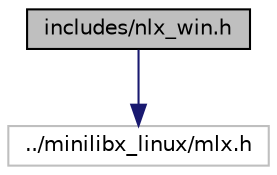 digraph "includes/nlx_win.h"
{
 // LATEX_PDF_SIZE
  edge [fontname="Helvetica",fontsize="10",labelfontname="Helvetica",labelfontsize="10"];
  node [fontname="Helvetica",fontsize="10",shape=record];
  Node1 [label="includes/nlx_win.h",height=0.2,width=0.4,color="black", fillcolor="grey75", style="filled", fontcolor="black",tooltip="header file for the window management"];
  Node1 -> Node2 [color="midnightblue",fontsize="10",style="solid",fontname="Helvetica"];
  Node2 [label="../minilibx_linux/mlx.h",height=0.2,width=0.4,color="grey75", fillcolor="white", style="filled",tooltip=" "];
}
